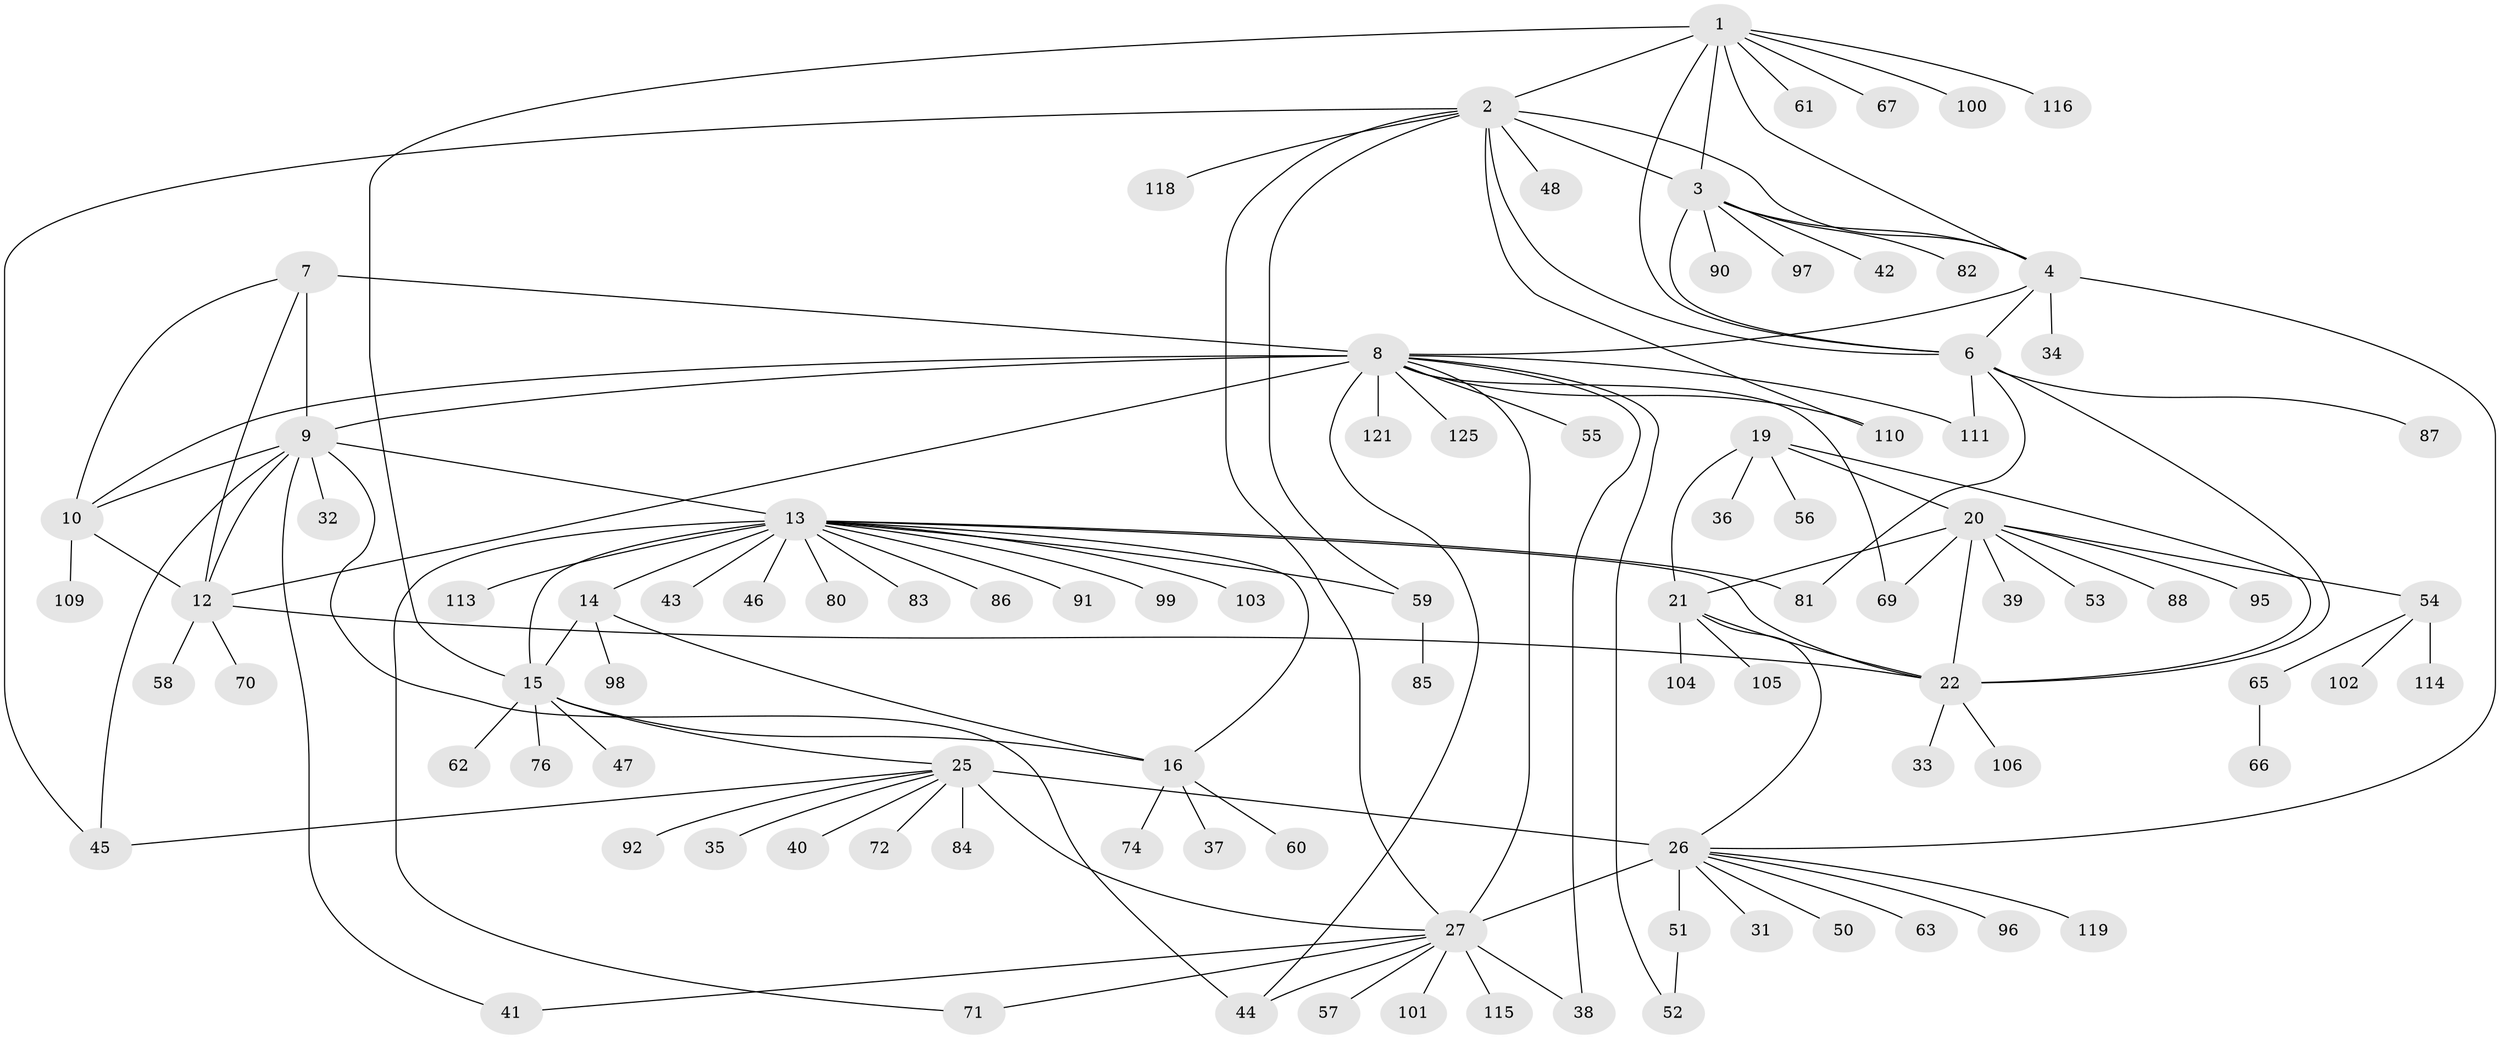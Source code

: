 // Generated by graph-tools (version 1.1) at 2025/52/02/27/25 19:52:17]
// undirected, 97 vertices, 135 edges
graph export_dot {
graph [start="1"]
  node [color=gray90,style=filled];
  1 [super="+120"];
  2 [super="+77"];
  3 [super="+5"];
  4 [super="+75"];
  6 [super="+79"];
  7;
  8 [super="+11"];
  9 [super="+73"];
  10 [super="+78"];
  12 [super="+64"];
  13 [super="+17"];
  14;
  15 [super="+18"];
  16 [super="+68"];
  19 [super="+94"];
  20 [super="+23"];
  21;
  22 [super="+24"];
  25 [super="+29"];
  26 [super="+30"];
  27 [super="+28"];
  31;
  32;
  33 [super="+112"];
  34;
  35;
  36;
  37;
  38 [super="+49"];
  39;
  40;
  41;
  42;
  43;
  44 [super="+124"];
  45 [super="+93"];
  46;
  47;
  48;
  50;
  51;
  52;
  53 [super="+122"];
  54;
  55;
  56 [super="+117"];
  57;
  58;
  59;
  60;
  61;
  62;
  63;
  65 [super="+89"];
  66;
  67;
  69;
  70;
  71;
  72;
  74;
  76 [super="+126"];
  80;
  81;
  82;
  83;
  84 [super="+108"];
  85;
  86;
  87;
  88;
  90 [super="+107"];
  91;
  92;
  95;
  96;
  97;
  98;
  99;
  100;
  101;
  102;
  103;
  104 [super="+123"];
  105;
  106;
  109;
  110;
  111;
  113;
  114;
  115;
  116;
  118;
  119;
  121;
  125;
  1 -- 2;
  1 -- 3 [weight=2];
  1 -- 4;
  1 -- 6;
  1 -- 61;
  1 -- 67;
  1 -- 100;
  1 -- 116;
  1 -- 15;
  2 -- 3 [weight=2];
  2 -- 4;
  2 -- 6;
  2 -- 48;
  2 -- 59;
  2 -- 110;
  2 -- 118;
  2 -- 45;
  2 -- 27;
  3 -- 4 [weight=2];
  3 -- 6 [weight=2];
  3 -- 42;
  3 -- 82;
  3 -- 90;
  3 -- 97;
  4 -- 6;
  4 -- 34;
  4 -- 8;
  4 -- 26;
  6 -- 22;
  6 -- 81;
  6 -- 87;
  6 -- 111;
  7 -- 8 [weight=2];
  7 -- 9;
  7 -- 10;
  7 -- 12;
  8 -- 9 [weight=2];
  8 -- 10 [weight=2];
  8 -- 12 [weight=2];
  8 -- 125;
  8 -- 69;
  8 -- 38;
  8 -- 44;
  8 -- 110;
  8 -- 111;
  8 -- 52;
  8 -- 55;
  8 -- 121;
  8 -- 27;
  9 -- 10;
  9 -- 12;
  9 -- 13;
  9 -- 32;
  9 -- 41;
  9 -- 45;
  9 -- 44;
  10 -- 12;
  10 -- 109;
  12 -- 58;
  12 -- 70;
  12 -- 22;
  13 -- 14 [weight=2];
  13 -- 15 [weight=4];
  13 -- 16 [weight=2];
  13 -- 43;
  13 -- 59;
  13 -- 71;
  13 -- 80;
  13 -- 81;
  13 -- 83;
  13 -- 86;
  13 -- 91;
  13 -- 99;
  13 -- 103;
  13 -- 113;
  13 -- 46;
  13 -- 22;
  14 -- 15 [weight=2];
  14 -- 16;
  14 -- 98;
  15 -- 16 [weight=2];
  15 -- 25;
  15 -- 47;
  15 -- 62;
  15 -- 76;
  16 -- 37;
  16 -- 60;
  16 -- 74;
  19 -- 20 [weight=2];
  19 -- 21;
  19 -- 22 [weight=2];
  19 -- 36;
  19 -- 56;
  20 -- 21 [weight=2];
  20 -- 22 [weight=4];
  20 -- 53;
  20 -- 69;
  20 -- 39;
  20 -- 54;
  20 -- 88;
  20 -- 95;
  21 -- 22 [weight=2];
  21 -- 26;
  21 -- 104;
  21 -- 105;
  22 -- 33;
  22 -- 106;
  25 -- 26 [weight=4];
  25 -- 27 [weight=4];
  25 -- 35;
  25 -- 45;
  25 -- 84;
  25 -- 40;
  25 -- 92;
  25 -- 72;
  26 -- 27 [weight=4];
  26 -- 31;
  26 -- 50;
  26 -- 63;
  26 -- 96;
  26 -- 51;
  26 -- 119;
  27 -- 57;
  27 -- 101;
  27 -- 38;
  27 -- 71;
  27 -- 41;
  27 -- 44;
  27 -- 115;
  51 -- 52;
  54 -- 65;
  54 -- 102;
  54 -- 114;
  59 -- 85;
  65 -- 66;
}
